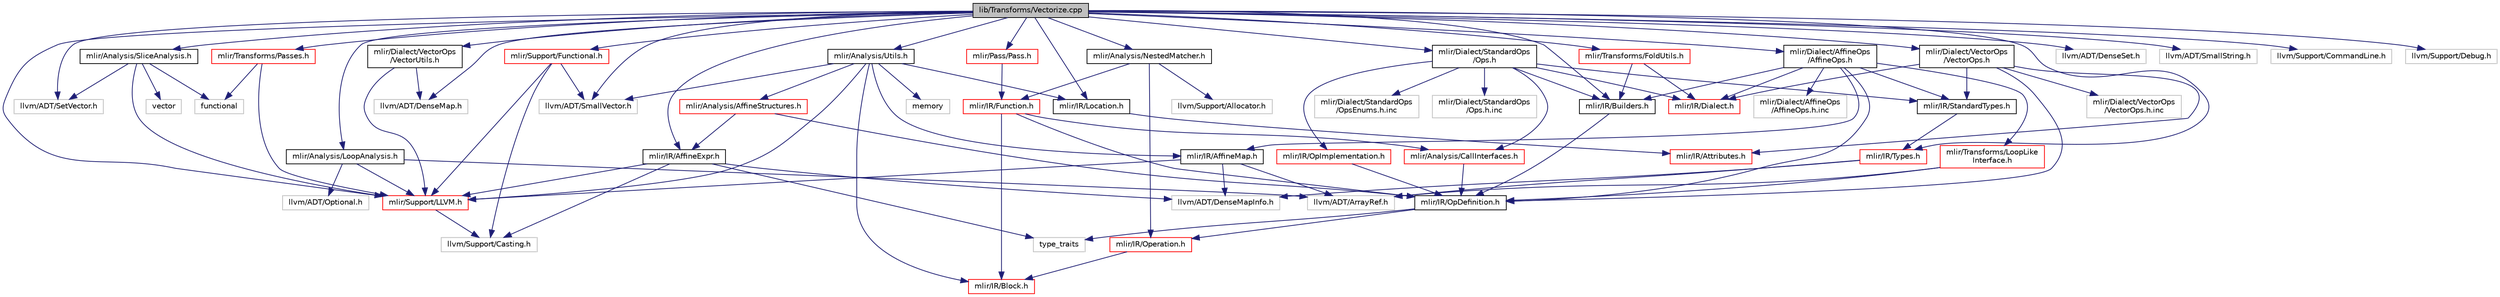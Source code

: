 digraph "lib/Transforms/Vectorize.cpp"
{
  bgcolor="transparent";
  edge [fontname="Helvetica",fontsize="10",labelfontname="Helvetica",labelfontsize="10"];
  node [fontname="Helvetica",fontsize="10",shape=record];
  Node0 [label="lib/Transforms/Vectorize.cpp",height=0.2,width=0.4,color="black", fillcolor="grey75", style="filled", fontcolor="black"];
  Node0 -> Node1 [color="midnightblue",fontsize="10",style="solid",fontname="Helvetica"];
  Node1 [label="mlir/Analysis/LoopAnalysis.h",height=0.2,width=0.4,color="black",URL="$LoopAnalysis_8h.html"];
  Node1 -> Node2 [color="midnightblue",fontsize="10",style="solid",fontname="Helvetica"];
  Node2 [label="mlir/Support/LLVM.h",height=0.2,width=0.4,color="red",URL="$LLVM_8h.html"];
  Node2 -> Node4 [color="midnightblue",fontsize="10",style="solid",fontname="Helvetica"];
  Node4 [label="llvm/Support/Casting.h",height=0.2,width=0.4,color="grey75"];
  Node1 -> Node5 [color="midnightblue",fontsize="10",style="solid",fontname="Helvetica"];
  Node5 [label="llvm/ADT/ArrayRef.h",height=0.2,width=0.4,color="grey75"];
  Node1 -> Node6 [color="midnightblue",fontsize="10",style="solid",fontname="Helvetica"];
  Node6 [label="llvm/ADT/Optional.h",height=0.2,width=0.4,color="grey75"];
  Node0 -> Node7 [color="midnightblue",fontsize="10",style="solid",fontname="Helvetica"];
  Node7 [label="mlir/Analysis/NestedMatcher.h",height=0.2,width=0.4,color="black",URL="$NestedMatcher_8h.html"];
  Node7 -> Node8 [color="midnightblue",fontsize="10",style="solid",fontname="Helvetica"];
  Node8 [label="mlir/IR/Function.h",height=0.2,width=0.4,color="red",URL="$Function_8h.html"];
  Node8 -> Node9 [color="midnightblue",fontsize="10",style="solid",fontname="Helvetica"];
  Node9 [label="mlir/Analysis/CallInterfaces.h",height=0.2,width=0.4,color="red",URL="$CallInterfaces_8h.html"];
  Node9 -> Node10 [color="midnightblue",fontsize="10",style="solid",fontname="Helvetica"];
  Node10 [label="mlir/IR/OpDefinition.h",height=0.2,width=0.4,color="black",URL="$OpDefinition_8h.html"];
  Node10 -> Node11 [color="midnightblue",fontsize="10",style="solid",fontname="Helvetica"];
  Node11 [label="mlir/IR/Operation.h",height=0.2,width=0.4,color="red",URL="$Operation_8h.html"];
  Node11 -> Node12 [color="midnightblue",fontsize="10",style="solid",fontname="Helvetica"];
  Node12 [label="mlir/IR/Block.h",height=0.2,width=0.4,color="red",URL="$Block_8h.html"];
  Node10 -> Node50 [color="midnightblue",fontsize="10",style="solid",fontname="Helvetica"];
  Node50 [label="type_traits",height=0.2,width=0.4,color="grey75"];
  Node8 -> Node12 [color="midnightblue",fontsize="10",style="solid",fontname="Helvetica"];
  Node8 -> Node10 [color="midnightblue",fontsize="10",style="solid",fontname="Helvetica"];
  Node7 -> Node11 [color="midnightblue",fontsize="10",style="solid",fontname="Helvetica"];
  Node7 -> Node28 [color="midnightblue",fontsize="10",style="solid",fontname="Helvetica"];
  Node28 [label="llvm/Support/Allocator.h",height=0.2,width=0.4,color="grey75"];
  Node0 -> Node56 [color="midnightblue",fontsize="10",style="solid",fontname="Helvetica"];
  Node56 [label="mlir/Analysis/SliceAnalysis.h",height=0.2,width=0.4,color="black",URL="$SliceAnalysis_8h.html"];
  Node56 -> Node18 [color="midnightblue",fontsize="10",style="solid",fontname="Helvetica"];
  Node18 [label="functional",height=0.2,width=0.4,color="grey75"];
  Node56 -> Node20 [color="midnightblue",fontsize="10",style="solid",fontname="Helvetica"];
  Node20 [label="vector",height=0.2,width=0.4,color="grey75"];
  Node56 -> Node2 [color="midnightblue",fontsize="10",style="solid",fontname="Helvetica"];
  Node56 -> Node57 [color="midnightblue",fontsize="10",style="solid",fontname="Helvetica"];
  Node57 [label="llvm/ADT/SetVector.h",height=0.2,width=0.4,color="grey75"];
  Node0 -> Node58 [color="midnightblue",fontsize="10",style="solid",fontname="Helvetica"];
  Node58 [label="mlir/Analysis/Utils.h",height=0.2,width=0.4,color="black",URL="$Analysis_2Utils_8h.html"];
  Node58 -> Node59 [color="midnightblue",fontsize="10",style="solid",fontname="Helvetica"];
  Node59 [label="mlir/Analysis/AffineStructures.h",height=0.2,width=0.4,color="red",URL="$AffineStructures_8h.html"];
  Node59 -> Node60 [color="midnightblue",fontsize="10",style="solid",fontname="Helvetica"];
  Node60 [label="mlir/IR/AffineExpr.h",height=0.2,width=0.4,color="black",URL="$AffineExpr_8h.html"];
  Node60 -> Node2 [color="midnightblue",fontsize="10",style="solid",fontname="Helvetica"];
  Node60 -> Node29 [color="midnightblue",fontsize="10",style="solid",fontname="Helvetica"];
  Node29 [label="llvm/ADT/DenseMapInfo.h",height=0.2,width=0.4,color="grey75"];
  Node60 -> Node4 [color="midnightblue",fontsize="10",style="solid",fontname="Helvetica"];
  Node60 -> Node50 [color="midnightblue",fontsize="10",style="solid",fontname="Helvetica"];
  Node59 -> Node10 [color="midnightblue",fontsize="10",style="solid",fontname="Helvetica"];
  Node58 -> Node61 [color="midnightblue",fontsize="10",style="solid",fontname="Helvetica"];
  Node61 [label="mlir/IR/AffineMap.h",height=0.2,width=0.4,color="black",URL="$AffineMap_8h.html"];
  Node61 -> Node2 [color="midnightblue",fontsize="10",style="solid",fontname="Helvetica"];
  Node61 -> Node5 [color="midnightblue",fontsize="10",style="solid",fontname="Helvetica"];
  Node61 -> Node29 [color="midnightblue",fontsize="10",style="solid",fontname="Helvetica"];
  Node58 -> Node12 [color="midnightblue",fontsize="10",style="solid",fontname="Helvetica"];
  Node58 -> Node32 [color="midnightblue",fontsize="10",style="solid",fontname="Helvetica"];
  Node32 [label="mlir/IR/Location.h",height=0.2,width=0.4,color="black",URL="$Location_8h.html"];
  Node32 -> Node33 [color="midnightblue",fontsize="10",style="solid",fontname="Helvetica"];
  Node33 [label="mlir/IR/Attributes.h",height=0.2,width=0.4,color="red",URL="$Attributes_8h.html"];
  Node58 -> Node2 [color="midnightblue",fontsize="10",style="solid",fontname="Helvetica"];
  Node58 -> Node62 [color="midnightblue",fontsize="10",style="solid",fontname="Helvetica"];
  Node62 [label="llvm/ADT/SmallVector.h",height=0.2,width=0.4,color="grey75"];
  Node58 -> Node19 [color="midnightblue",fontsize="10",style="solid",fontname="Helvetica"];
  Node19 [label="memory",height=0.2,width=0.4,color="grey75"];
  Node0 -> Node63 [color="midnightblue",fontsize="10",style="solid",fontname="Helvetica"];
  Node63 [label="mlir/Dialect/AffineOps\l/AffineOps.h",height=0.2,width=0.4,color="black",URL="$AffineOps_8h.html"];
  Node63 -> Node61 [color="midnightblue",fontsize="10",style="solid",fontname="Helvetica"];
  Node63 -> Node64 [color="midnightblue",fontsize="10",style="solid",fontname="Helvetica"];
  Node64 [label="mlir/IR/Builders.h",height=0.2,width=0.4,color="black",URL="$IR_2Builders_8h.html"];
  Node64 -> Node10 [color="midnightblue",fontsize="10",style="solid",fontname="Helvetica"];
  Node63 -> Node65 [color="midnightblue",fontsize="10",style="solid",fontname="Helvetica"];
  Node65 [label="mlir/IR/Dialect.h",height=0.2,width=0.4,color="red",URL="$IR_2Dialect_8h.html"];
  Node63 -> Node10 [color="midnightblue",fontsize="10",style="solid",fontname="Helvetica"];
  Node63 -> Node66 [color="midnightblue",fontsize="10",style="solid",fontname="Helvetica"];
  Node66 [label="mlir/IR/StandardTypes.h",height=0.2,width=0.4,color="black",URL="$StandardTypes_8h.html"];
  Node66 -> Node15 [color="midnightblue",fontsize="10",style="solid",fontname="Helvetica"];
  Node15 [label="mlir/IR/Types.h",height=0.2,width=0.4,color="red",URL="$Types_8h.html"];
  Node15 -> Node5 [color="midnightblue",fontsize="10",style="solid",fontname="Helvetica"];
  Node15 -> Node29 [color="midnightblue",fontsize="10",style="solid",fontname="Helvetica"];
  Node63 -> Node67 [color="midnightblue",fontsize="10",style="solid",fontname="Helvetica"];
  Node67 [label="mlir/Transforms/LoopLike\lInterface.h",height=0.2,width=0.4,color="red",URL="$LoopLikeInterface_8h.html"];
  Node67 -> Node10 [color="midnightblue",fontsize="10",style="solid",fontname="Helvetica"];
  Node67 -> Node5 [color="midnightblue",fontsize="10",style="solid",fontname="Helvetica"];
  Node63 -> Node69 [color="midnightblue",fontsize="10",style="solid",fontname="Helvetica"];
  Node69 [label="mlir/Dialect/AffineOps\l/AffineOps.h.inc",height=0.2,width=0.4,color="grey75"];
  Node0 -> Node70 [color="midnightblue",fontsize="10",style="solid",fontname="Helvetica"];
  Node70 [label="mlir/Dialect/StandardOps\l/Ops.h",height=0.2,width=0.4,color="black",URL="$Ops_8h.html"];
  Node70 -> Node9 [color="midnightblue",fontsize="10",style="solid",fontname="Helvetica"];
  Node70 -> Node64 [color="midnightblue",fontsize="10",style="solid",fontname="Helvetica"];
  Node70 -> Node65 [color="midnightblue",fontsize="10",style="solid",fontname="Helvetica"];
  Node70 -> Node71 [color="midnightblue",fontsize="10",style="solid",fontname="Helvetica"];
  Node71 [label="mlir/IR/OpImplementation.h",height=0.2,width=0.4,color="red",URL="$OpImplementation_8h.html"];
  Node71 -> Node10 [color="midnightblue",fontsize="10",style="solid",fontname="Helvetica"];
  Node70 -> Node66 [color="midnightblue",fontsize="10",style="solid",fontname="Helvetica"];
  Node70 -> Node76 [color="midnightblue",fontsize="10",style="solid",fontname="Helvetica"];
  Node76 [label="mlir/Dialect/StandardOps\l/OpsEnums.h.inc",height=0.2,width=0.4,color="grey75"];
  Node70 -> Node77 [color="midnightblue",fontsize="10",style="solid",fontname="Helvetica"];
  Node77 [label="mlir/Dialect/StandardOps\l/Ops.h.inc",height=0.2,width=0.4,color="grey75"];
  Node0 -> Node78 [color="midnightblue",fontsize="10",style="solid",fontname="Helvetica"];
  Node78 [label="mlir/Dialect/VectorOps\l/VectorOps.h",height=0.2,width=0.4,color="black",URL="$VectorOps_8h.html"];
  Node78 -> Node33 [color="midnightblue",fontsize="10",style="solid",fontname="Helvetica"];
  Node78 -> Node65 [color="midnightblue",fontsize="10",style="solid",fontname="Helvetica"];
  Node78 -> Node10 [color="midnightblue",fontsize="10",style="solid",fontname="Helvetica"];
  Node78 -> Node66 [color="midnightblue",fontsize="10",style="solid",fontname="Helvetica"];
  Node78 -> Node79 [color="midnightblue",fontsize="10",style="solid",fontname="Helvetica"];
  Node79 [label="mlir/Dialect/VectorOps\l/VectorOps.h.inc",height=0.2,width=0.4,color="grey75"];
  Node0 -> Node80 [color="midnightblue",fontsize="10",style="solid",fontname="Helvetica"];
  Node80 [label="mlir/Dialect/VectorOps\l/VectorUtils.h",height=0.2,width=0.4,color="black",URL="$VectorUtils_8h.html"];
  Node80 -> Node2 [color="midnightblue",fontsize="10",style="solid",fontname="Helvetica"];
  Node80 -> Node26 [color="midnightblue",fontsize="10",style="solid",fontname="Helvetica"];
  Node26 [label="llvm/ADT/DenseMap.h",height=0.2,width=0.4,color="grey75"];
  Node0 -> Node60 [color="midnightblue",fontsize="10",style="solid",fontname="Helvetica"];
  Node0 -> Node64 [color="midnightblue",fontsize="10",style="solid",fontname="Helvetica"];
  Node0 -> Node32 [color="midnightblue",fontsize="10",style="solid",fontname="Helvetica"];
  Node0 -> Node15 [color="midnightblue",fontsize="10",style="solid",fontname="Helvetica"];
  Node0 -> Node81 [color="midnightblue",fontsize="10",style="solid",fontname="Helvetica"];
  Node81 [label="mlir/Pass/Pass.h",height=0.2,width=0.4,color="red",URL="$Pass_8h.html"];
  Node81 -> Node8 [color="midnightblue",fontsize="10",style="solid",fontname="Helvetica"];
  Node0 -> Node92 [color="midnightblue",fontsize="10",style="solid",fontname="Helvetica"];
  Node92 [label="mlir/Support/Functional.h",height=0.2,width=0.4,color="red",URL="$Functional_8h.html"];
  Node92 -> Node2 [color="midnightblue",fontsize="10",style="solid",fontname="Helvetica"];
  Node92 -> Node62 [color="midnightblue",fontsize="10",style="solid",fontname="Helvetica"];
  Node92 -> Node4 [color="midnightblue",fontsize="10",style="solid",fontname="Helvetica"];
  Node0 -> Node2 [color="midnightblue",fontsize="10",style="solid",fontname="Helvetica"];
  Node0 -> Node93 [color="midnightblue",fontsize="10",style="solid",fontname="Helvetica"];
  Node93 [label="mlir/Transforms/FoldUtils.h",height=0.2,width=0.4,color="red",URL="$FoldUtils_8h.html"];
  Node93 -> Node64 [color="midnightblue",fontsize="10",style="solid",fontname="Helvetica"];
  Node93 -> Node65 [color="midnightblue",fontsize="10",style="solid",fontname="Helvetica"];
  Node0 -> Node94 [color="midnightblue",fontsize="10",style="solid",fontname="Helvetica"];
  Node94 [label="mlir/Transforms/Passes.h",height=0.2,width=0.4,color="red",URL="$Transforms_2Passes_8h.html"];
  Node94 -> Node2 [color="midnightblue",fontsize="10",style="solid",fontname="Helvetica"];
  Node94 -> Node18 [color="midnightblue",fontsize="10",style="solid",fontname="Helvetica"];
  Node0 -> Node26 [color="midnightblue",fontsize="10",style="solid",fontname="Helvetica"];
  Node0 -> Node27 [color="midnightblue",fontsize="10",style="solid",fontname="Helvetica"];
  Node27 [label="llvm/ADT/DenseSet.h",height=0.2,width=0.4,color="grey75"];
  Node0 -> Node57 [color="midnightblue",fontsize="10",style="solid",fontname="Helvetica"];
  Node0 -> Node53 [color="midnightblue",fontsize="10",style="solid",fontname="Helvetica"];
  Node53 [label="llvm/ADT/SmallString.h",height=0.2,width=0.4,color="grey75"];
  Node0 -> Node62 [color="midnightblue",fontsize="10",style="solid",fontname="Helvetica"];
  Node0 -> Node89 [color="midnightblue",fontsize="10",style="solid",fontname="Helvetica"];
  Node89 [label="llvm/Support/CommandLine.h",height=0.2,width=0.4,color="grey75"];
  Node0 -> Node96 [color="midnightblue",fontsize="10",style="solid",fontname="Helvetica"];
  Node96 [label="llvm/Support/Debug.h",height=0.2,width=0.4,color="grey75"];
}
